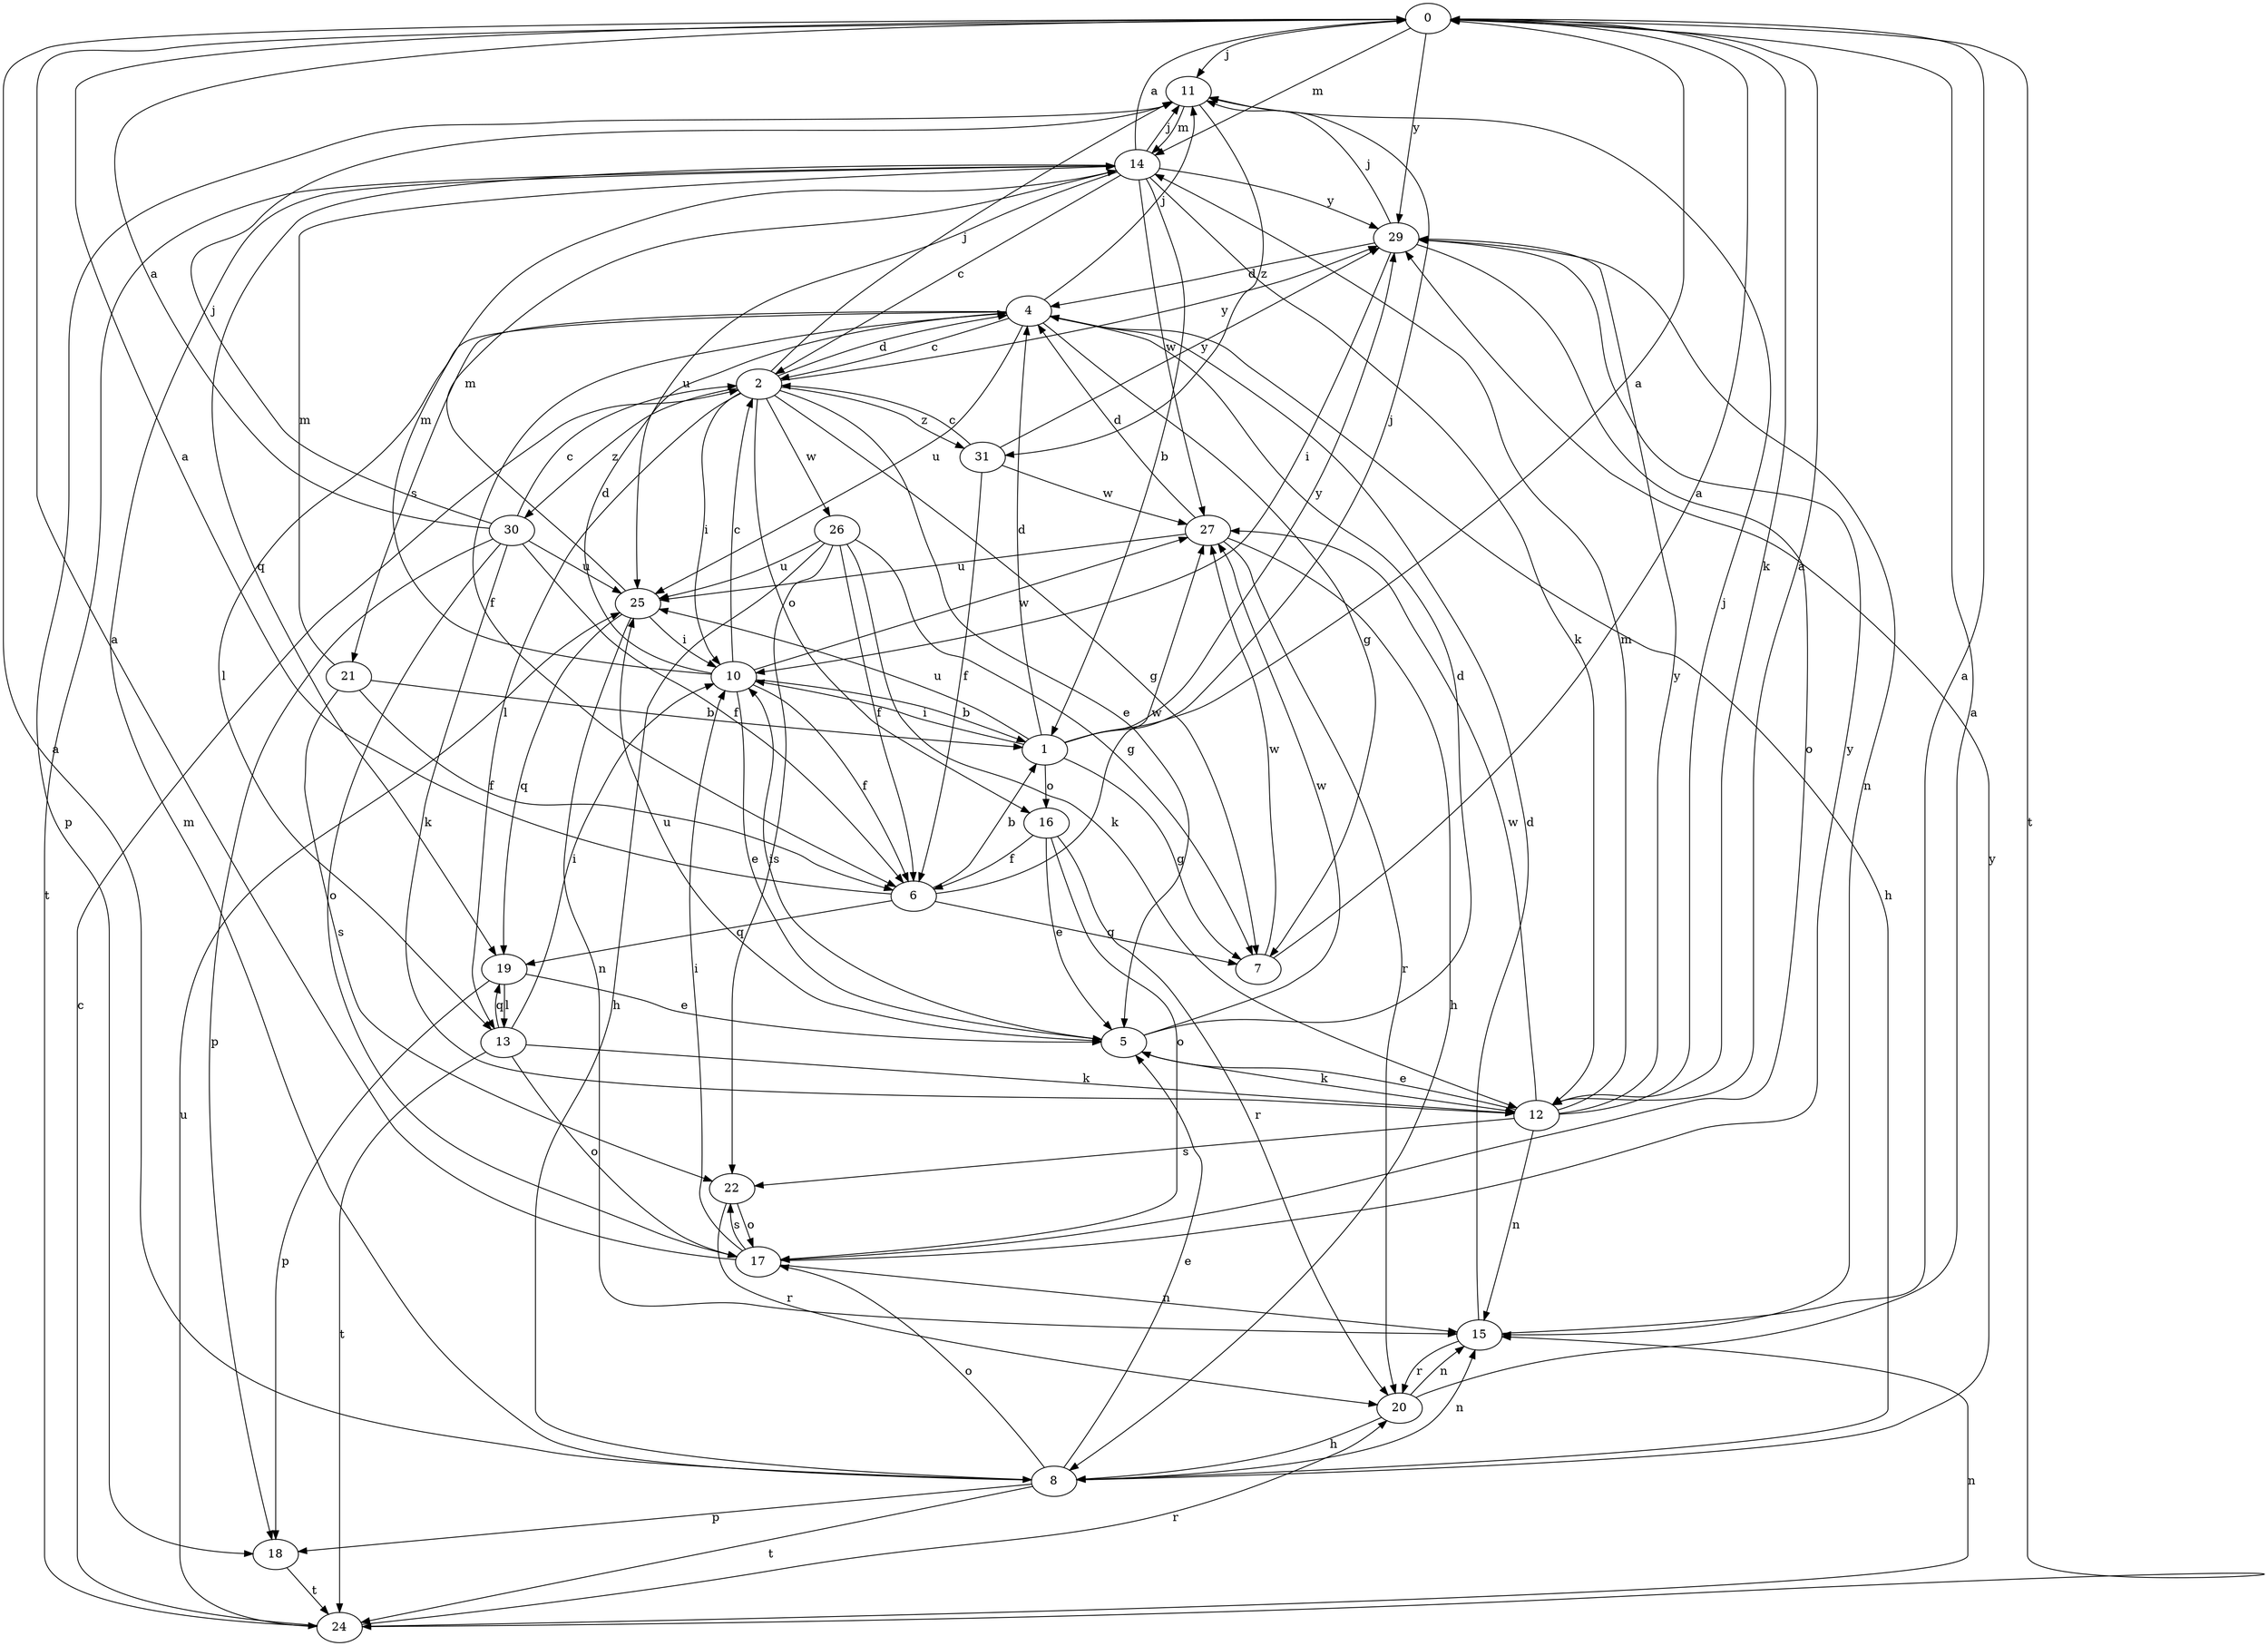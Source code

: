 strict digraph  {
0;
1;
2;
4;
5;
6;
7;
8;
10;
11;
12;
13;
14;
15;
16;
17;
18;
19;
20;
21;
22;
24;
25;
26;
27;
29;
30;
31;
0 -> 11  [label=j];
0 -> 12  [label=k];
0 -> 14  [label=m];
0 -> 24  [label=t];
0 -> 29  [label=y];
1 -> 0  [label=a];
1 -> 4  [label=d];
1 -> 7  [label=g];
1 -> 10  [label=i];
1 -> 11  [label=j];
1 -> 16  [label=o];
1 -> 25  [label=u];
1 -> 29  [label=y];
2 -> 4  [label=d];
2 -> 5  [label=e];
2 -> 7  [label=g];
2 -> 10  [label=i];
2 -> 11  [label=j];
2 -> 13  [label=l];
2 -> 16  [label=o];
2 -> 26  [label=w];
2 -> 29  [label=y];
2 -> 30  [label=z];
2 -> 31  [label=z];
4 -> 2  [label=c];
4 -> 6  [label=f];
4 -> 7  [label=g];
4 -> 8  [label=h];
4 -> 11  [label=j];
4 -> 13  [label=l];
4 -> 21  [label=s];
4 -> 25  [label=u];
5 -> 4  [label=d];
5 -> 10  [label=i];
5 -> 12  [label=k];
5 -> 25  [label=u];
5 -> 27  [label=w];
6 -> 0  [label=a];
6 -> 1  [label=b];
6 -> 7  [label=g];
6 -> 19  [label=q];
6 -> 27  [label=w];
7 -> 0  [label=a];
7 -> 27  [label=w];
8 -> 0  [label=a];
8 -> 5  [label=e];
8 -> 14  [label=m];
8 -> 15  [label=n];
8 -> 17  [label=o];
8 -> 18  [label=p];
8 -> 24  [label=t];
8 -> 29  [label=y];
10 -> 1  [label=b];
10 -> 2  [label=c];
10 -> 4  [label=d];
10 -> 5  [label=e];
10 -> 6  [label=f];
10 -> 14  [label=m];
10 -> 27  [label=w];
11 -> 14  [label=m];
11 -> 18  [label=p];
11 -> 31  [label=z];
12 -> 0  [label=a];
12 -> 5  [label=e];
12 -> 11  [label=j];
12 -> 14  [label=m];
12 -> 15  [label=n];
12 -> 22  [label=s];
12 -> 27  [label=w];
12 -> 29  [label=y];
13 -> 10  [label=i];
13 -> 12  [label=k];
13 -> 17  [label=o];
13 -> 19  [label=q];
13 -> 24  [label=t];
14 -> 0  [label=a];
14 -> 1  [label=b];
14 -> 2  [label=c];
14 -> 11  [label=j];
14 -> 12  [label=k];
14 -> 19  [label=q];
14 -> 24  [label=t];
14 -> 25  [label=u];
14 -> 27  [label=w];
14 -> 29  [label=y];
15 -> 0  [label=a];
15 -> 4  [label=d];
15 -> 20  [label=r];
16 -> 5  [label=e];
16 -> 6  [label=f];
16 -> 17  [label=o];
16 -> 20  [label=r];
17 -> 0  [label=a];
17 -> 10  [label=i];
17 -> 15  [label=n];
17 -> 22  [label=s];
17 -> 29  [label=y];
18 -> 24  [label=t];
19 -> 5  [label=e];
19 -> 13  [label=l];
19 -> 18  [label=p];
20 -> 0  [label=a];
20 -> 8  [label=h];
20 -> 15  [label=n];
21 -> 1  [label=b];
21 -> 6  [label=f];
21 -> 14  [label=m];
21 -> 22  [label=s];
22 -> 17  [label=o];
22 -> 20  [label=r];
24 -> 2  [label=c];
24 -> 15  [label=n];
24 -> 20  [label=r];
24 -> 25  [label=u];
25 -> 10  [label=i];
25 -> 14  [label=m];
25 -> 15  [label=n];
25 -> 19  [label=q];
26 -> 6  [label=f];
26 -> 7  [label=g];
26 -> 8  [label=h];
26 -> 12  [label=k];
26 -> 22  [label=s];
26 -> 25  [label=u];
27 -> 4  [label=d];
27 -> 8  [label=h];
27 -> 20  [label=r];
27 -> 25  [label=u];
29 -> 4  [label=d];
29 -> 10  [label=i];
29 -> 11  [label=j];
29 -> 15  [label=n];
29 -> 17  [label=o];
30 -> 0  [label=a];
30 -> 2  [label=c];
30 -> 6  [label=f];
30 -> 11  [label=j];
30 -> 12  [label=k];
30 -> 17  [label=o];
30 -> 18  [label=p];
30 -> 25  [label=u];
31 -> 2  [label=c];
31 -> 6  [label=f];
31 -> 27  [label=w];
31 -> 29  [label=y];
}
